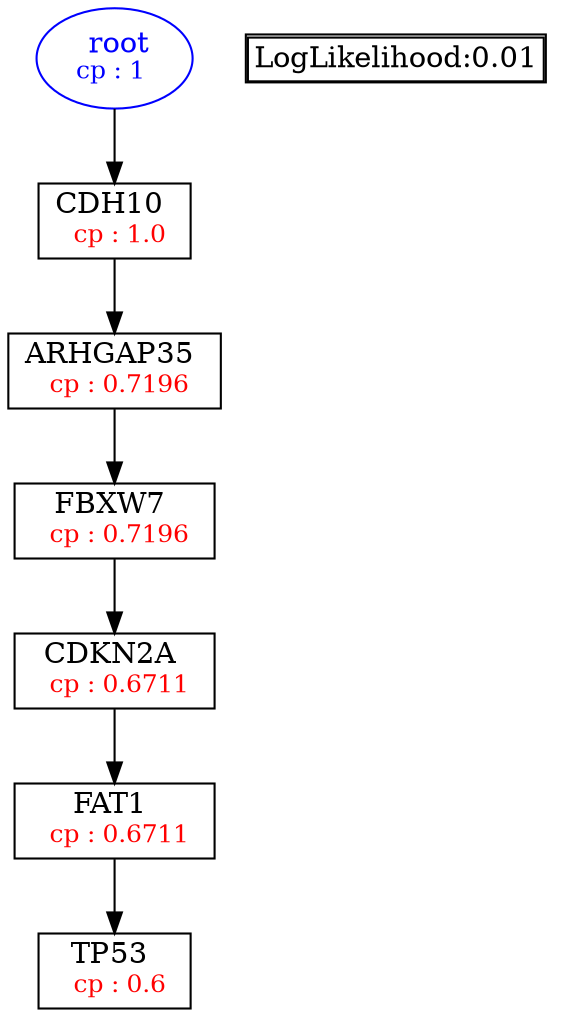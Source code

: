digraph tree {
    "root" [label=<<font color='Blue'> root</font><br/><font color='Blue' POINT-SIZE='12'>cp : 1 </font>>, shape=oval, color=Blue];
    "S3" [label =<CDH10 <br/> <font color='Red' POINT-SIZE='12'> cp : 1.0 </font>>, shape=box];
    "S6" [label =<ARHGAP35 <br/> <font color='Red' POINT-SIZE='12'> cp : 0.7196 </font>>, shape=box];
    "S1" [label =<FBXW7 <br/> <font color='Red' POINT-SIZE='12'> cp : 0.7196 </font>>, shape=box];
    "S4" [label =<CDKN2A <br/> <font color='Red' POINT-SIZE='12'> cp : 0.6711 </font>>, shape=box];
    "S2" [label =<FAT1 <br/> <font color='Red' POINT-SIZE='12'> cp : 0.6711 </font>>, shape=box];
    "S5" [label =<TP53 <br/> <font color='Red' POINT-SIZE='12'> cp : 0.6 </font>>, shape=box];
    "root" -> "S3";
    "S3" -> "S6";
    "S6" -> "S1";
    "S1" -> "S4";
    "S4" -> "S2";
    "S2" -> "S5";

    node[shape=plaintext]
    fontsize="10"
    struct1 [label=
    <<TABLE BORDER="1" CELLBORDER="1" CELLSPACING="0" >
    <TR><TD ALIGN="LEFT">LogLikelihood:0.01</TD></TR>
    </TABLE>>];

}
